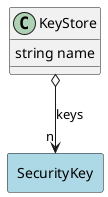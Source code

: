 @startuml

class "KeyStore" as Model {
 string name

 
}

rectangle "SecurityKey" as SecurityKey #lightblue {
}

Model o--> "n" SecurityKey : keys





@enduml
